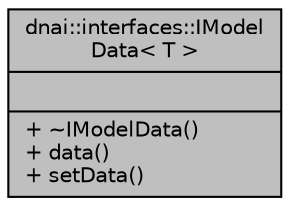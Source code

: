 digraph "dnai::interfaces::IModelData&lt; T &gt;"
{
  edge [fontname="Helvetica",fontsize="10",labelfontname="Helvetica",labelfontsize="10"];
  node [fontname="Helvetica",fontsize="10",shape=record];
  Node1 [label="{dnai::interfaces::IModel\lData\< T \>\n||+ ~IModelData()\l+ data()\l+ setData()\l}",height=0.2,width=0.4,color="black", fillcolor="grey75", style="filled", fontcolor="black"];
}

